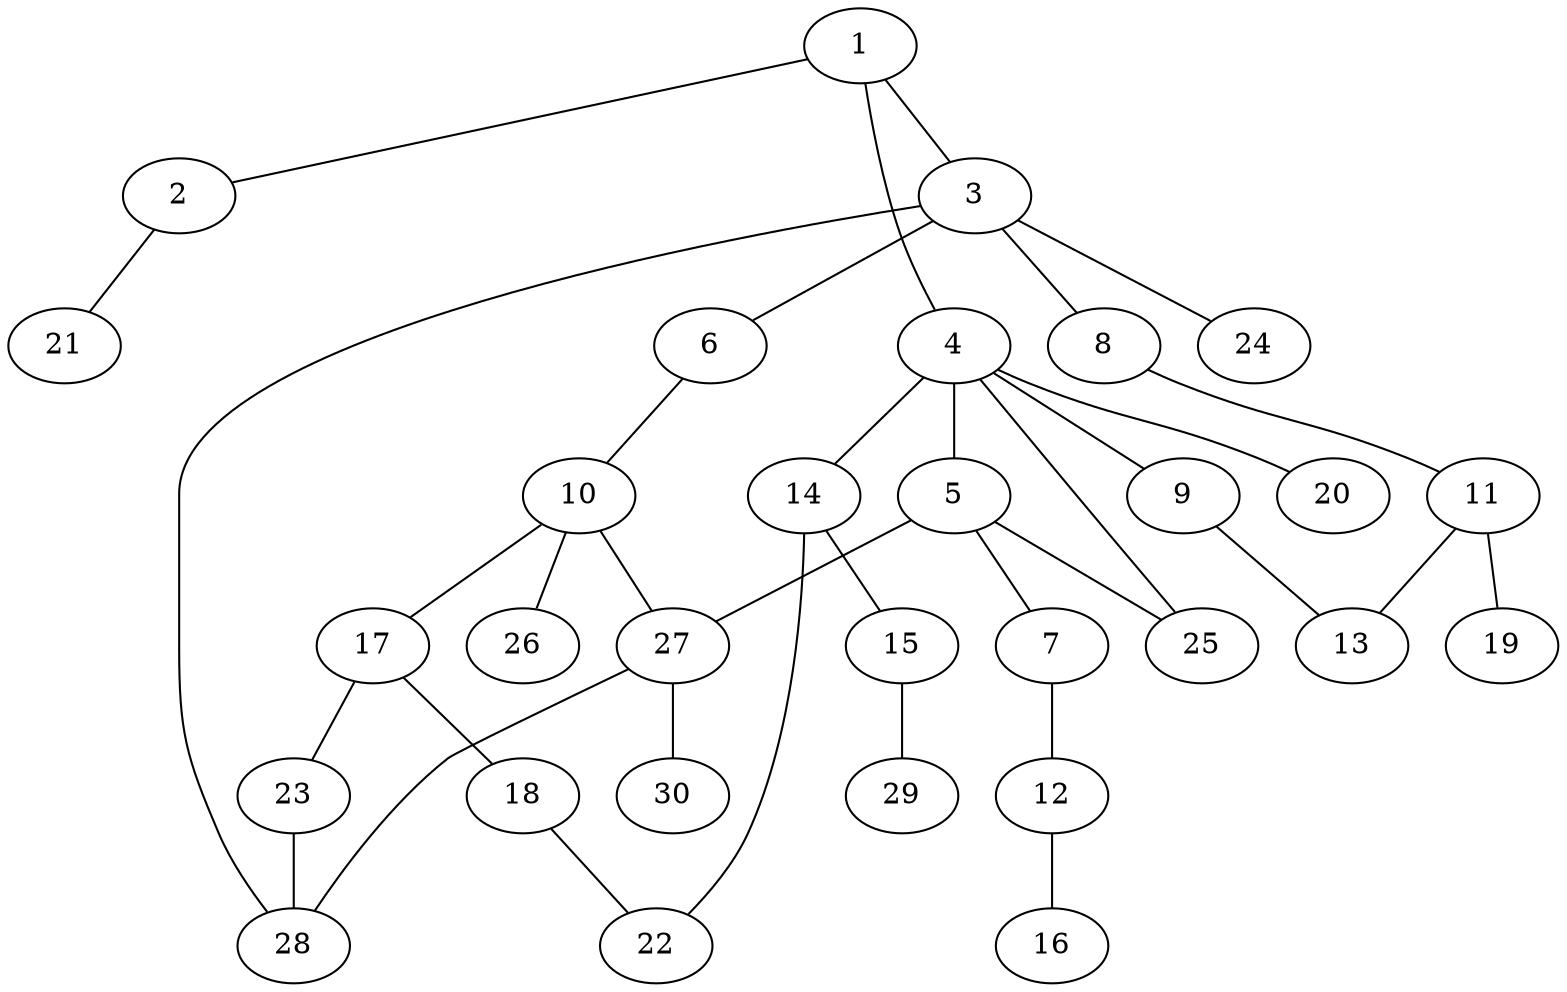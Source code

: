 graph graphname {1--2
1--3
1--4
2--21
3--6
3--8
3--24
3--28
4--5
4--9
4--14
4--20
4--25
5--7
5--25
5--27
6--10
7--12
8--11
9--13
10--17
10--26
10--27
11--13
11--19
12--16
14--15
14--22
15--29
17--18
17--23
18--22
23--28
27--28
27--30
}